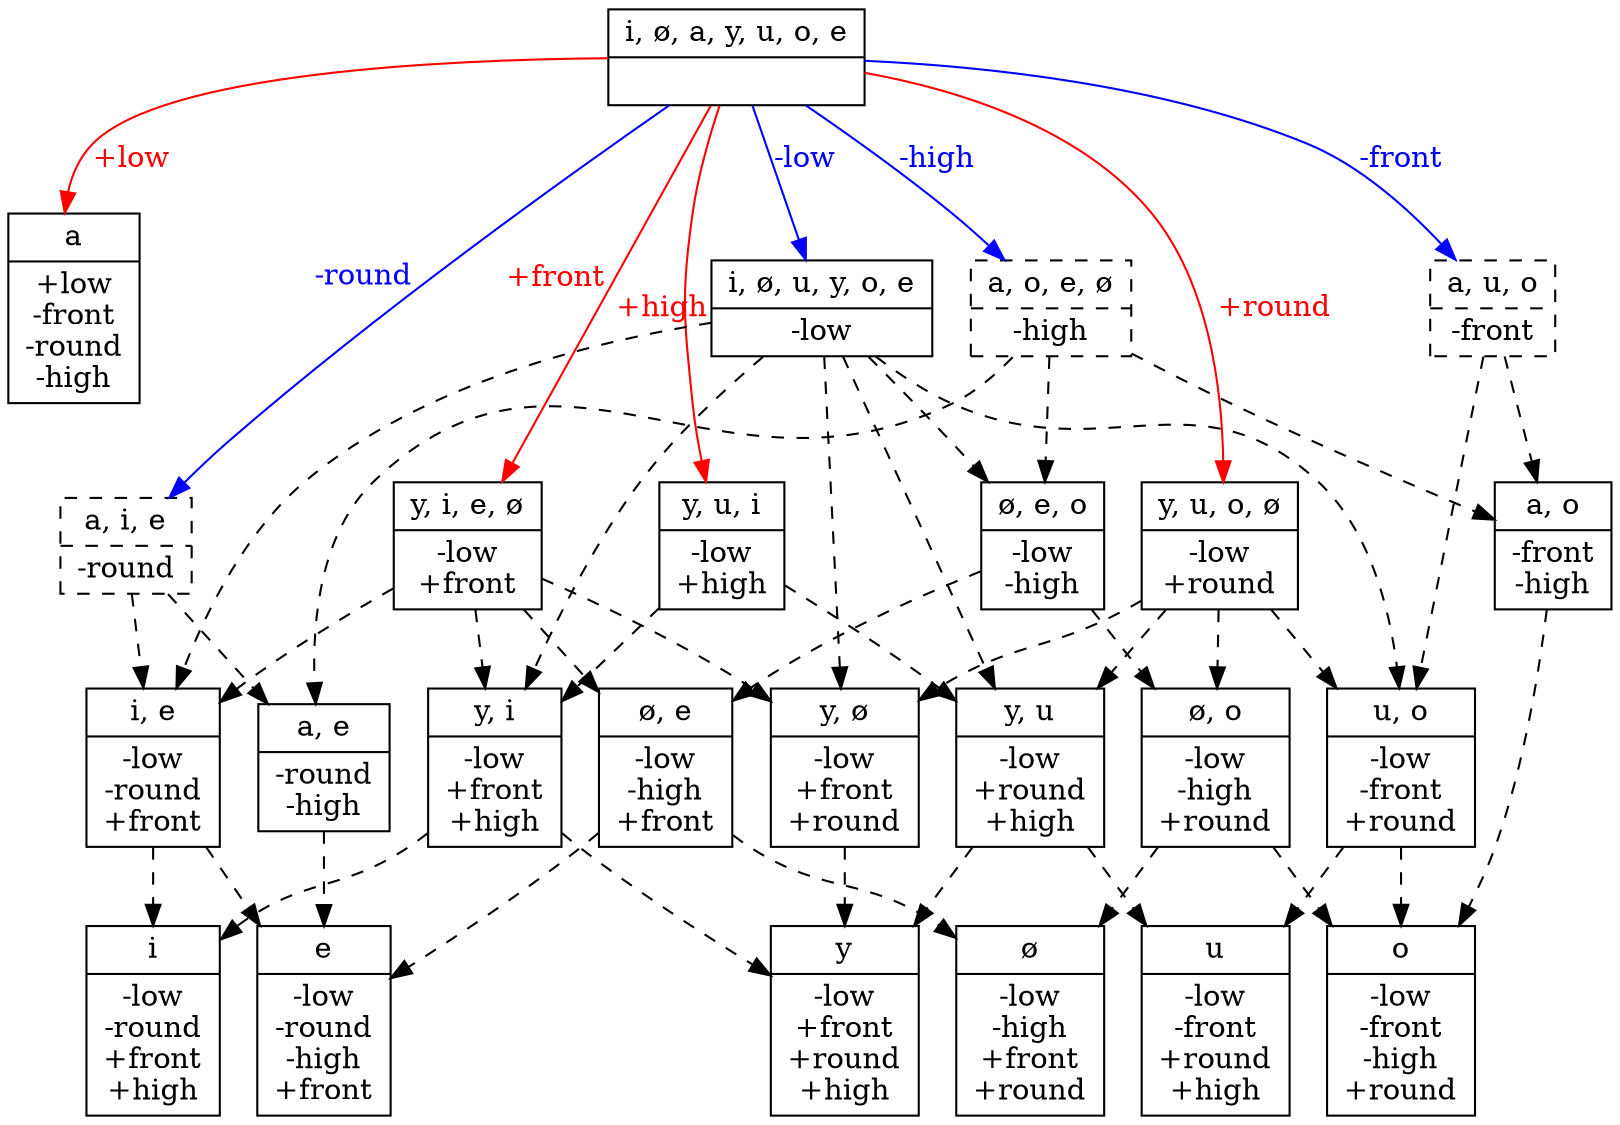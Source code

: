 // None
digraph {
	graph [ dpi = 300 ];
	SIGMA [label="{<segs> i, ø, a, y, u, o, e |<feats>  }",shape=record]

	LOW [label="{<segs> a |<feats> +low\n-front\n-round\n-high }",shape=record]
	NONLOW[label="{<segs> i, ø, u, y, o, e |<feats> -low }",shape=record]
	FRONT[label="{<segs> y, i, e, ø |<feats> -low\n+front }",shape=record]
	ROUND[label="{<segs> y, u, o, ø |<feats> -low\n+round }",shape=record]
	HIGH[label="{<segs> y, u, i |<feats> -low\n+high }",shape=record]
	NONFRONT [label="{<segs> a, u, o |<feats> -front }",shape=record,style=dashed]
	NONROUND [label="{<segs> a, i, e |<feats> -round }",shape=record,style=dashed]
	NONHIGH [label="{<segs> a, o, e, ø |<feats> -high }",shape=record,style=dashed]

	SIGMA -> NONLOW [label="-low",fontcolor=blue,color=blue]
	SIGMA -> LOW [label="+low",fontcolor=red,color=red]
	SIGMA -> NONFRONT [label="-front",fontcolor=blue,color=blue]
	SIGMA -> NONROUND [xlabel="-round",fontcolor=blue,color=blue]
	SIGMA -> NONHIGH [label="-high",fontcolor=blue,color=blue]
	SIGMA -> FRONT [xlabel="+front",fontcolor=red,color=red]
	SIGMA -> ROUND [label="+round",fontcolor=red,color=red]
	SIGMA -> HIGH [xlabel="+high",fontcolor=red,color=red]

	FRONTROUND [label="{<segs> y, ø |<feats> -low\n+front\n+round }",shape=record]
	HIGHFRONT [label="{<segs> y, i |<feats> -low\n+front\n+high }",shape=record]
	HIGHROUND [label="{<segs> y, u |<feats> -low\n+round\n+high }",shape=record]
	NONFRONTROUND [label="{<segs> u, o |<feats> -low\n-front\n+round }",shape=record]
	FRONTNONROUND [label="{<segs> i, e |<feats> -low\n-round\n+front }",shape=record]
	NONFRONTNONHIGH [label="{<segs> a, o |<feats> -front\n-high }",shape=record]
	NONROUNDNONHIGH [label="{<segs> a, e |<feats> -round\n-high }",shape=record]
	MID [label="{<segs> ø, e, o |<feats> -low\n-high }",shape=record]

	{NONLOW FRONT ROUND} -> FRONTROUND [style=dashed]
	{NONLOW HIGH FRONT} -> HIGHFRONT [style=dashed]
	{NONLOW HIGH ROUND} -> HIGHROUND [style=dashed]
	{NONLOW NONFRONT ROUND} -> NONFRONTROUND [style=dashed]
	{NONLOW FRONT NONROUND} -> FRONTNONROUND [style=dashed]
	{NONFRONT NONHIGH} -> NONFRONTNONHIGH [style=dashed]
	{NONROUND NONHIGH} -> NONROUNDNONHIGH [style=dashed]
	{NONLOW NONHIGH} -> MID [style=dashed]

	MIDFRONT [label="{<segs> ø, e |<feats> -low\n-high\n+front }",shape=record]
	MIDROUND [label="{<segs> ø, o |<feats> -low\n-high\n+round }",shape=record]
	{MID FRONT} -> MIDFRONT [style=dashed]
	{MID ROUND} -> MIDROUND [style=dashed]

	II [label="{<segs> i |<feats> -low\n-round\n+front\n+high }",shape=record]
	YY [label="{<segs> y |<feats> -low\n+front\n+round\n+high }",shape=record]
	UU [label="{<segs> u |<feats> -low\n-front\n+round\n+high }",shape=record]
	EH [label="{<segs> e |<feats> -low\n-round\n-high\n+front }",shape=record]
	OE [label="{<segs> ø |<feats> -low\n-high\n+front\n+round }",shape=record]
	OO [label="{<segs> o |<feats> -low\n-front\n-high\n+round }",shape=record]

	{HIGHFRONT FRONTNONROUND} -> II [style=dashed]
	{HIGHFRONT FRONTROUND HIGHROUND} -> YY [style=dashed]
	{HIGHROUND NONFRONTROUND} -> UU [style=dashed]
	{MIDFRONT MIDROUND} -> OE [style=dashed]
	{FRONTNONROUND MIDFRONT NONROUNDNONHIGH} -> EH [style=dashed]
	{MIDROUND NONFRONTNONHIGH NONFRONTROUND} -> OO [style=dashed]

	{rank=same; II YY UU EH OE OO}
}